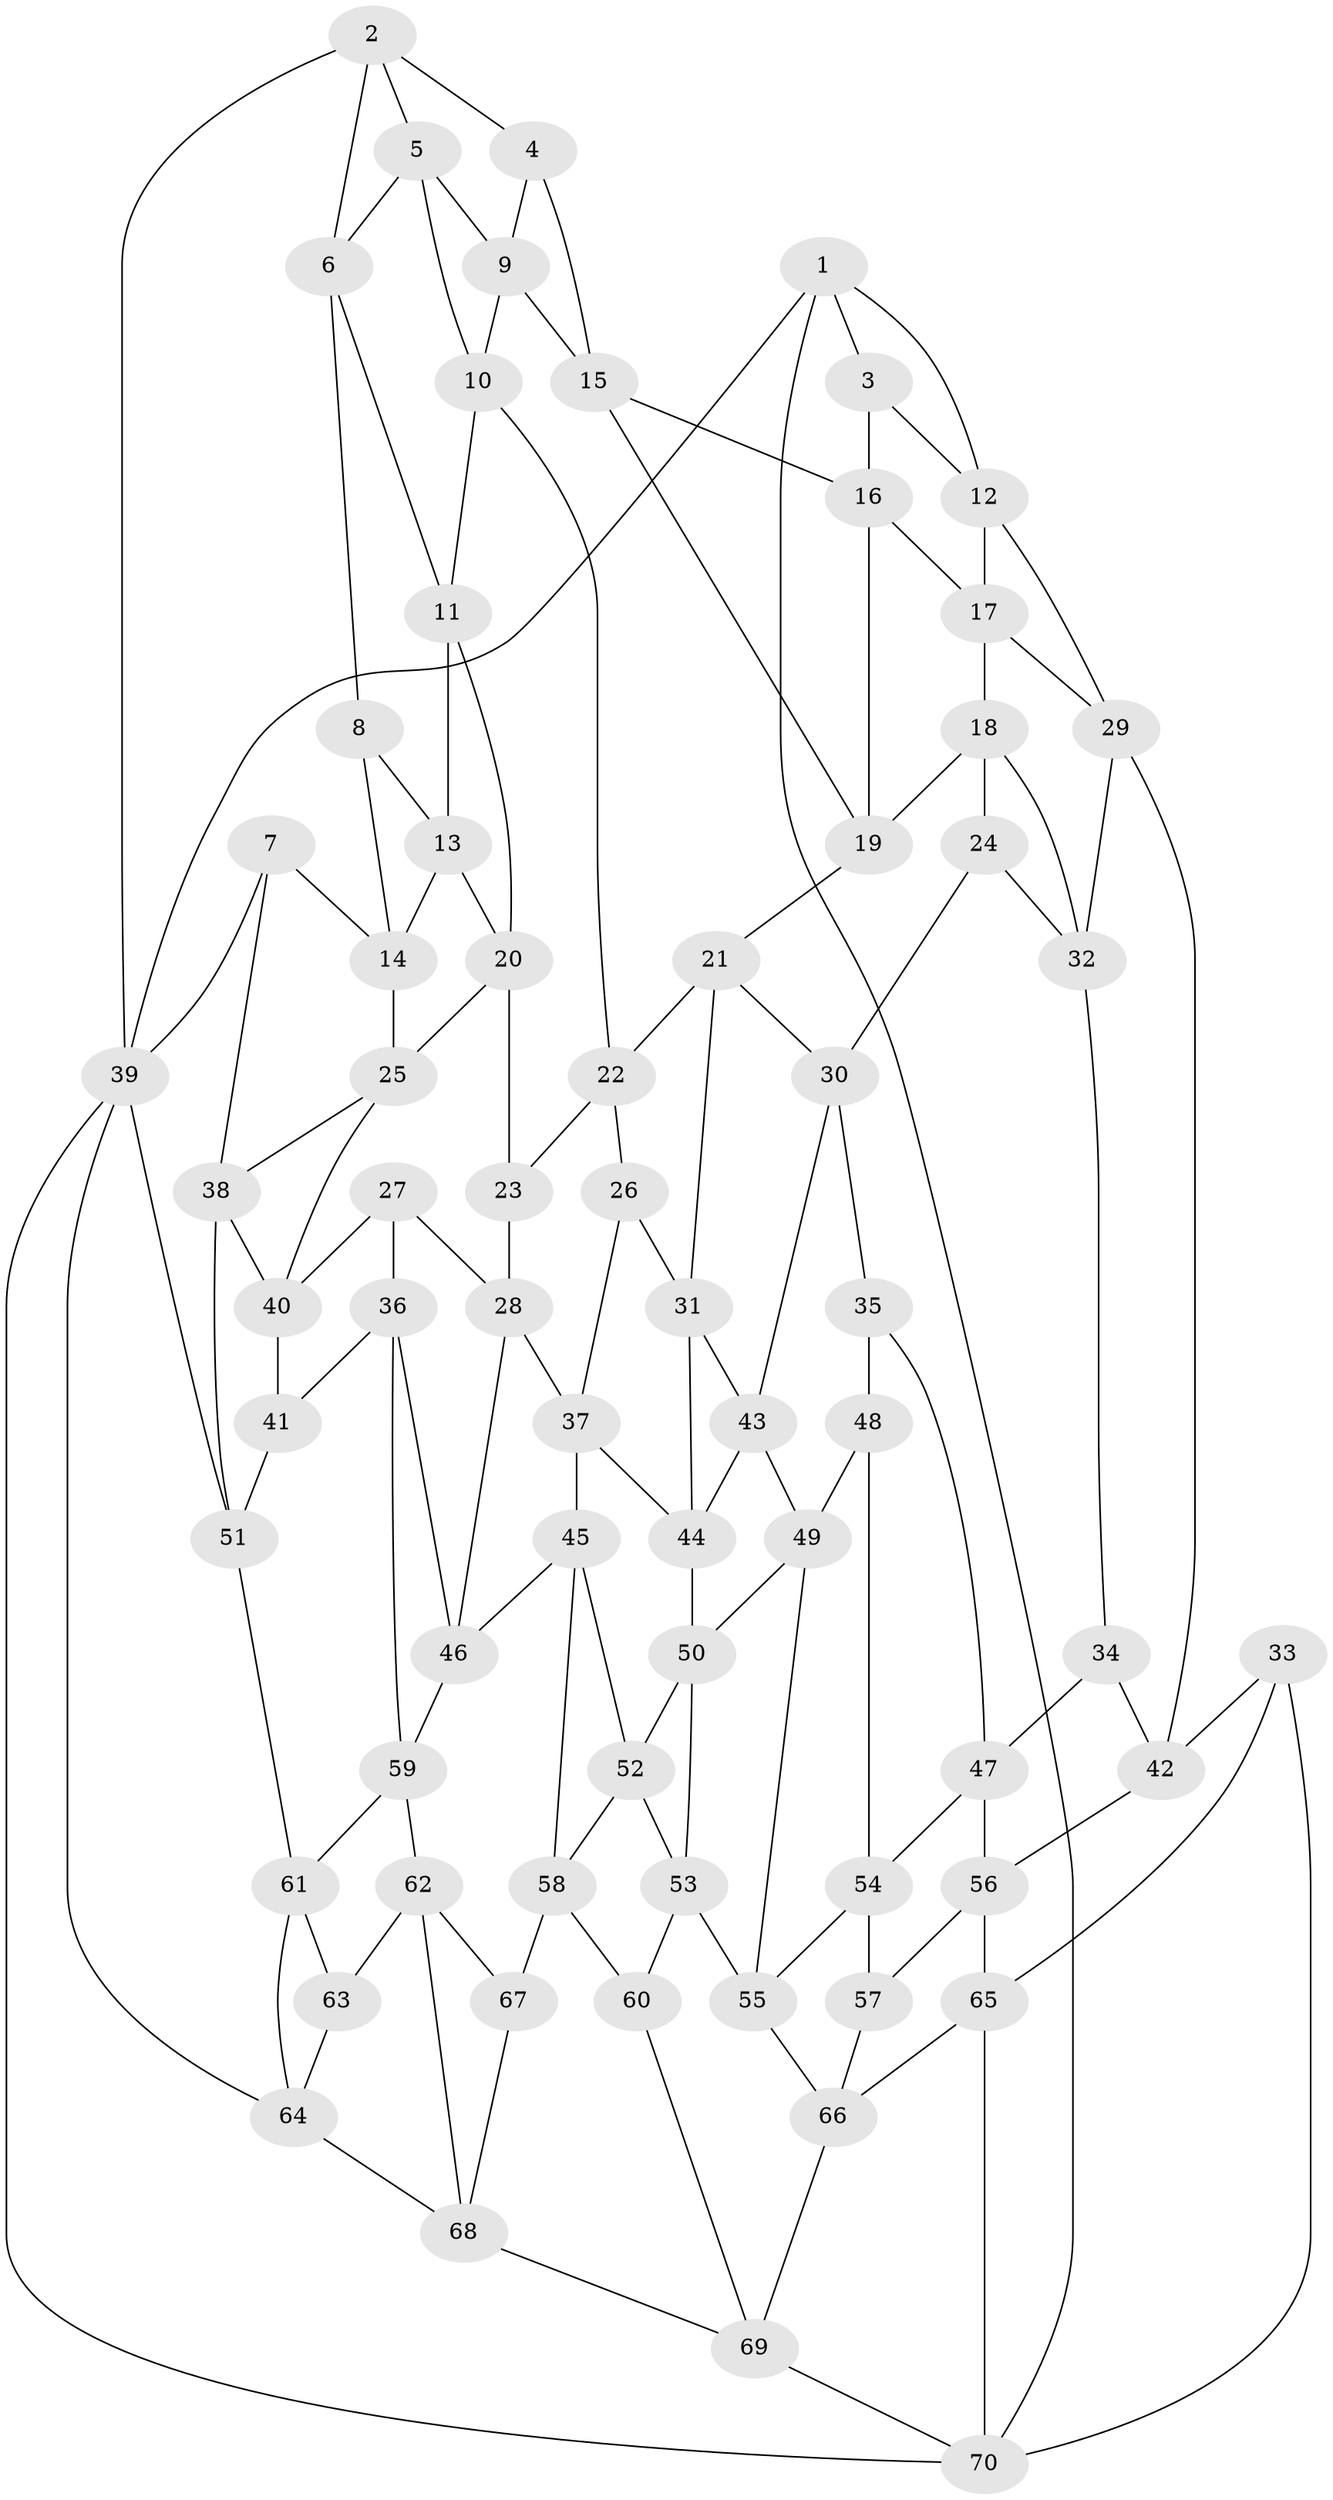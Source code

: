 // original degree distribution, {3: 0.014285714285714285, 6: 0.21428571428571427, 4: 0.22857142857142856, 5: 0.5428571428571428}
// Generated by graph-tools (version 1.1) at 2025/51/03/09/25 03:51:11]
// undirected, 70 vertices, 133 edges
graph export_dot {
graph [start="1"]
  node [color=gray90,style=filled];
  1;
  2;
  3;
  4;
  5;
  6;
  7;
  8;
  9;
  10;
  11;
  12;
  13;
  14;
  15;
  16;
  17;
  18;
  19;
  20;
  21;
  22;
  23;
  24;
  25;
  26;
  27;
  28;
  29;
  30;
  31;
  32;
  33;
  34;
  35;
  36;
  37;
  38;
  39;
  40;
  41;
  42;
  43;
  44;
  45;
  46;
  47;
  48;
  49;
  50;
  51;
  52;
  53;
  54;
  55;
  56;
  57;
  58;
  59;
  60;
  61;
  62;
  63;
  64;
  65;
  66;
  67;
  68;
  69;
  70;
  1 -- 3 [weight=1.0];
  1 -- 12 [weight=1.0];
  1 -- 39 [weight=1.0];
  1 -- 70 [weight=1.0];
  2 -- 4 [weight=1.0];
  2 -- 5 [weight=1.0];
  2 -- 6 [weight=1.0];
  2 -- 39 [weight=1.0];
  3 -- 12 [weight=1.0];
  3 -- 16 [weight=1.0];
  4 -- 9 [weight=1.0];
  4 -- 15 [weight=1.0];
  5 -- 6 [weight=1.0];
  5 -- 9 [weight=1.0];
  5 -- 10 [weight=1.0];
  6 -- 8 [weight=1.0];
  6 -- 11 [weight=1.0];
  7 -- 14 [weight=1.0];
  7 -- 38 [weight=1.0];
  7 -- 39 [weight=1.0];
  8 -- 13 [weight=1.0];
  8 -- 14 [weight=1.0];
  9 -- 10 [weight=1.0];
  9 -- 15 [weight=1.0];
  10 -- 11 [weight=1.0];
  10 -- 22 [weight=1.0];
  11 -- 13 [weight=1.0];
  11 -- 20 [weight=1.0];
  12 -- 17 [weight=1.0];
  12 -- 29 [weight=1.0];
  13 -- 14 [weight=1.0];
  13 -- 20 [weight=1.0];
  14 -- 25 [weight=1.0];
  15 -- 16 [weight=1.0];
  15 -- 19 [weight=1.0];
  16 -- 17 [weight=1.0];
  16 -- 19 [weight=1.0];
  17 -- 18 [weight=1.0];
  17 -- 29 [weight=1.0];
  18 -- 19 [weight=1.0];
  18 -- 24 [weight=1.0];
  18 -- 32 [weight=1.0];
  19 -- 21 [weight=1.0];
  20 -- 23 [weight=1.0];
  20 -- 25 [weight=1.0];
  21 -- 22 [weight=1.0];
  21 -- 30 [weight=1.0];
  21 -- 31 [weight=1.0];
  22 -- 23 [weight=1.0];
  22 -- 26 [weight=1.0];
  23 -- 28 [weight=1.0];
  24 -- 30 [weight=1.0];
  24 -- 32 [weight=1.0];
  25 -- 38 [weight=1.0];
  25 -- 40 [weight=1.0];
  26 -- 31 [weight=1.0];
  26 -- 37 [weight=1.0];
  27 -- 28 [weight=1.0];
  27 -- 36 [weight=1.0];
  27 -- 40 [weight=1.0];
  28 -- 37 [weight=1.0];
  28 -- 46 [weight=1.0];
  29 -- 32 [weight=1.0];
  29 -- 42 [weight=1.0];
  30 -- 35 [weight=1.0];
  30 -- 43 [weight=1.0];
  31 -- 43 [weight=1.0];
  31 -- 44 [weight=1.0];
  32 -- 34 [weight=1.0];
  33 -- 42 [weight=1.0];
  33 -- 65 [weight=1.0];
  33 -- 70 [weight=1.0];
  34 -- 42 [weight=1.0];
  34 -- 47 [weight=1.0];
  35 -- 47 [weight=1.0];
  35 -- 48 [weight=1.0];
  36 -- 41 [weight=1.0];
  36 -- 46 [weight=1.0];
  36 -- 59 [weight=1.0];
  37 -- 44 [weight=1.0];
  37 -- 45 [weight=1.0];
  38 -- 40 [weight=1.0];
  38 -- 51 [weight=1.0];
  39 -- 51 [weight=1.0];
  39 -- 64 [weight=1.0];
  39 -- 70 [weight=1.0];
  40 -- 41 [weight=1.0];
  41 -- 51 [weight=1.0];
  42 -- 56 [weight=1.0];
  43 -- 44 [weight=1.0];
  43 -- 49 [weight=1.0];
  44 -- 50 [weight=1.0];
  45 -- 46 [weight=1.0];
  45 -- 52 [weight=1.0];
  45 -- 58 [weight=1.0];
  46 -- 59 [weight=1.0];
  47 -- 54 [weight=1.0];
  47 -- 56 [weight=1.0];
  48 -- 49 [weight=2.0];
  48 -- 54 [weight=1.0];
  49 -- 50 [weight=2.0];
  49 -- 55 [weight=1.0];
  50 -- 52 [weight=1.0];
  50 -- 53 [weight=1.0];
  51 -- 61 [weight=1.0];
  52 -- 53 [weight=1.0];
  52 -- 58 [weight=1.0];
  53 -- 55 [weight=1.0];
  53 -- 60 [weight=1.0];
  54 -- 55 [weight=1.0];
  54 -- 57 [weight=1.0];
  55 -- 66 [weight=1.0];
  56 -- 57 [weight=1.0];
  56 -- 65 [weight=1.0];
  57 -- 66 [weight=1.0];
  58 -- 60 [weight=1.0];
  58 -- 67 [weight=1.0];
  59 -- 61 [weight=1.0];
  59 -- 62 [weight=1.0];
  60 -- 69 [weight=1.0];
  61 -- 63 [weight=1.0];
  61 -- 64 [weight=1.0];
  62 -- 63 [weight=1.0];
  62 -- 67 [weight=1.0];
  62 -- 68 [weight=1.0];
  63 -- 64 [weight=1.0];
  64 -- 68 [weight=1.0];
  65 -- 66 [weight=1.0];
  65 -- 70 [weight=1.0];
  66 -- 69 [weight=1.0];
  67 -- 68 [weight=1.0];
  68 -- 69 [weight=1.0];
  69 -- 70 [weight=1.0];
}

